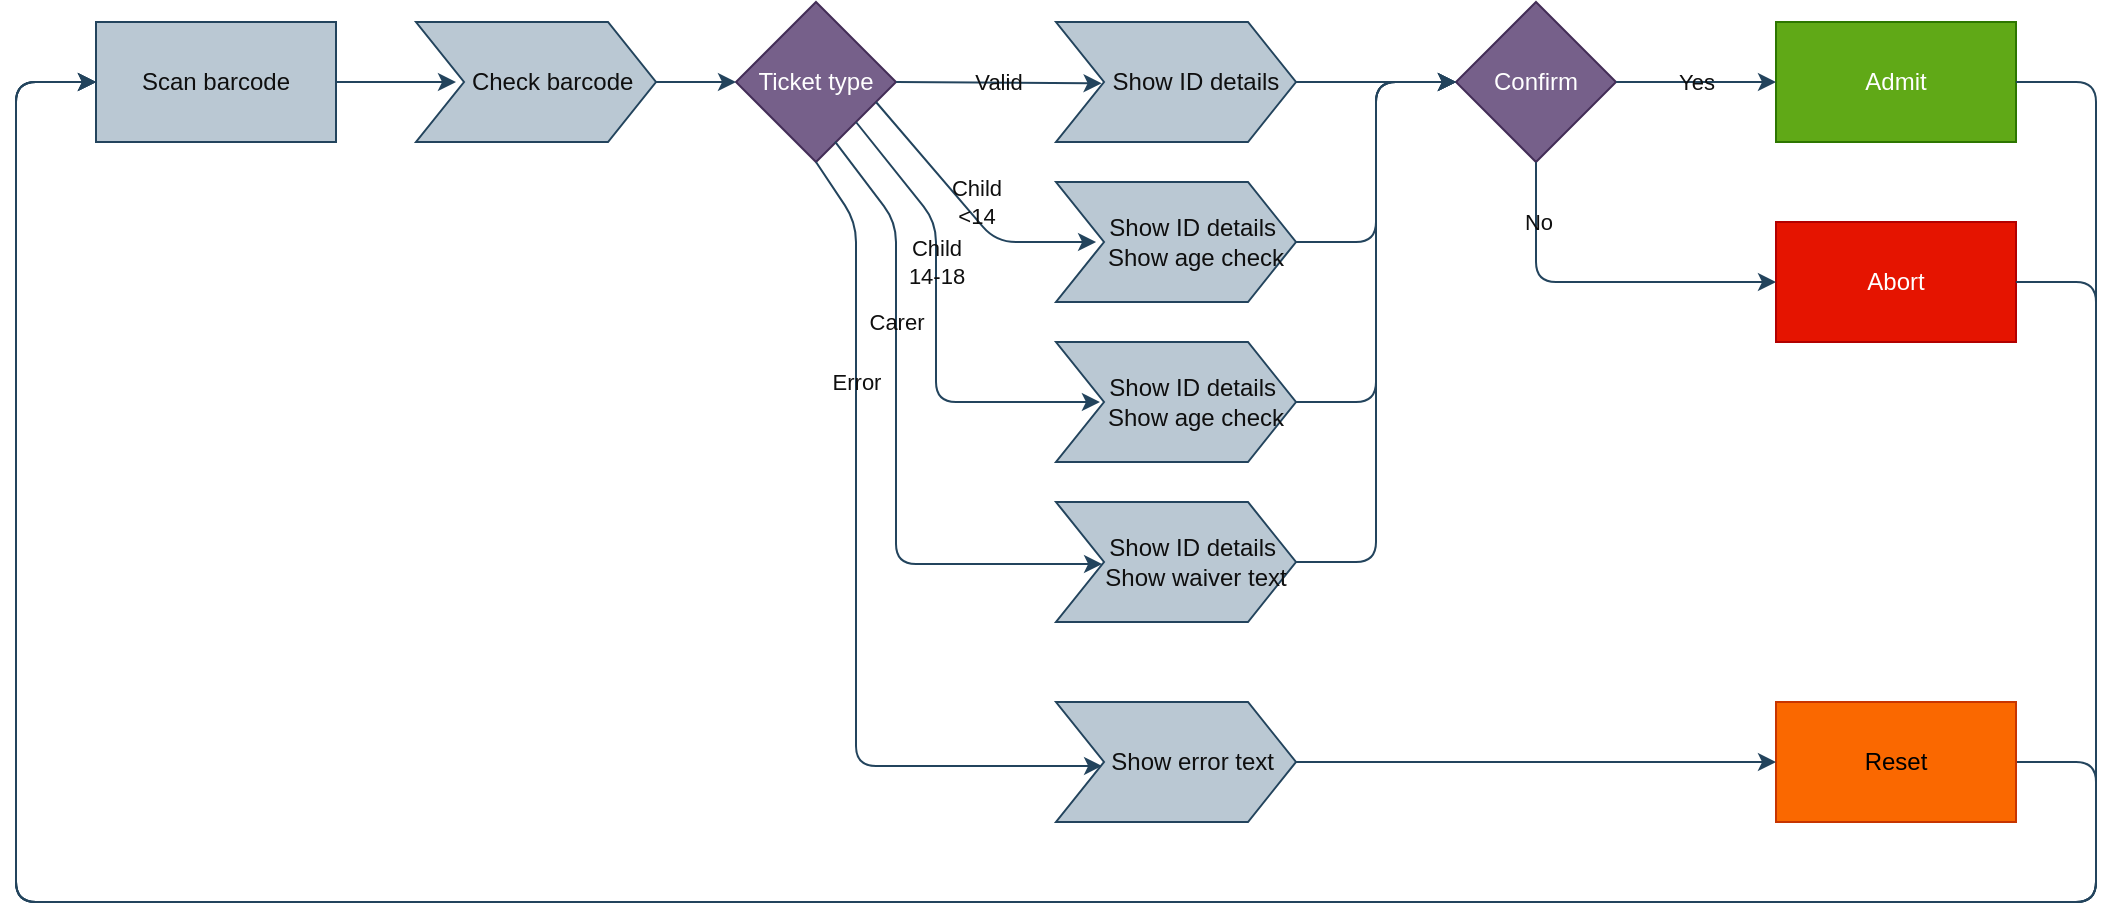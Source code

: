 <mxfile>
    <diagram id="e6a98krQddkadu6c_mlT" name="Page-1">
        <mxGraphModel dx="1189" dy="576" grid="1" gridSize="10" guides="1" tooltips="1" connect="1" arrows="0" fold="1" page="1" pageScale="1" pageWidth="827" pageHeight="1169" background="#ffffff" math="0" shadow="0">
            <root>
                <mxCell id="0"/>
                <mxCell id="1" parent="0"/>
                <mxCell id="2" value="Scan barcode" style="rounded=0;whiteSpace=wrap;html=1;fillColor=#bac8d3;strokeColor=#23445d;fontColor=#0F0F0F;labelBackgroundColor=none;" parent="1" vertex="1">
                    <mxGeometry x="120" y="40" width="120" height="60" as="geometry"/>
                </mxCell>
                <mxCell id="3" value="&amp;nbsp; &amp;nbsp; &amp;nbsp;Check barcode" style="shape=step;whiteSpace=wrap;html=1;backgroundOutline=1;fillColor=#bac8d3;strokeColor=#23445d;fontColor=#0F0F0F;labelBackgroundColor=none;" parent="1" vertex="1">
                    <mxGeometry x="280" y="40" width="120" height="60" as="geometry"/>
                </mxCell>
                <mxCell id="4" value="Ticket type" style="rhombus;whiteSpace=wrap;html=1;fillColor=#76608a;strokeColor=#432D57;fontColor=#ffffff;labelBackgroundColor=none;" parent="1" vertex="1">
                    <mxGeometry x="440" y="30" width="80" height="80" as="geometry"/>
                </mxCell>
                <mxCell id="5" value="&amp;nbsp; &amp;nbsp; &amp;nbsp; Show ID details" style="shape=step;whiteSpace=wrap;html=1;backgroundOutline=1;fillColor=#bac8d3;strokeColor=#23445d;fontColor=#0F0F0F;labelBackgroundColor=none;" parent="1" vertex="1">
                    <mxGeometry x="600" y="40" width="120" height="60" as="geometry"/>
                </mxCell>
                <mxCell id="6" value="Confirm" style="rhombus;whiteSpace=wrap;html=1;fillColor=#76608a;strokeColor=#432D57;fontColor=#ffffff;labelBackgroundColor=none;" parent="1" vertex="1">
                    <mxGeometry x="800" y="30" width="80" height="80" as="geometry"/>
                </mxCell>
                <mxCell id="7" value="Admit" style="rounded=0;whiteSpace=wrap;html=1;fillColor=#60a917;strokeColor=#2D7600;fontColor=#ffffff;labelBackgroundColor=none;" parent="1" vertex="1">
                    <mxGeometry x="960" y="40" width="120" height="60" as="geometry"/>
                </mxCell>
                <mxCell id="8" value="Yes" style="endArrow=classic;html=1;exitX=1;exitY=0.5;exitDx=0;exitDy=0;entryX=0;entryY=0.5;entryDx=0;entryDy=0;fillColor=#bac8d3;strokeColor=#23445d;fontColor=#0F0F0F;labelBackgroundColor=none;" parent="1" source="6" target="7" edge="1">
                    <mxGeometry width="50" height="50" relative="1" as="geometry">
                        <mxPoint x="639" y="120" as="sourcePoint"/>
                        <mxPoint x="689" y="70" as="targetPoint"/>
                    </mxGeometry>
                </mxCell>
                <mxCell id="9" value="Abort" style="rounded=0;whiteSpace=wrap;html=1;fillColor=#e51400;strokeColor=#B20000;fontColor=#ffffff;labelBackgroundColor=none;" parent="1" vertex="1">
                    <mxGeometry x="960" y="140" width="120" height="60" as="geometry"/>
                </mxCell>
                <mxCell id="10" value="No" style="endArrow=classic;html=1;entryX=0;entryY=0.5;entryDx=0;entryDy=0;exitX=0.5;exitY=1;exitDx=0;exitDy=0;fillColor=#bac8d3;strokeColor=#23445d;fontColor=#0F0F0F;labelBackgroundColor=none;" parent="1" source="6" target="9" edge="1">
                    <mxGeometry x="-0.667" y="1" width="50" height="50" relative="1" as="geometry">
                        <mxPoint x="509" y="160" as="sourcePoint"/>
                        <mxPoint x="649" y="130" as="targetPoint"/>
                        <Array as="points">
                            <mxPoint x="840" y="170"/>
                        </Array>
                        <mxPoint as="offset"/>
                    </mxGeometry>
                </mxCell>
                <mxCell id="11" value="" style="endArrow=classic;html=1;entryX=0;entryY=0.5;entryDx=0;entryDy=0;exitX=1;exitY=0.5;exitDx=0;exitDy=0;fillColor=#bac8d3;strokeColor=#23445d;fontColor=#0F0F0F;labelBackgroundColor=none;" parent="1" source="5" target="6" edge="1">
                    <mxGeometry width="50" height="50" relative="1" as="geometry">
                        <mxPoint x="429" y="210" as="sourcePoint"/>
                        <mxPoint x="479" y="160" as="targetPoint"/>
                    </mxGeometry>
                </mxCell>
                <mxCell id="13" value="" style="endArrow=classic;html=1;exitX=1;exitY=0.5;exitDx=0;exitDy=0;fillColor=#bac8d3;strokeColor=#23445d;fontColor=#0F0F0F;labelBackgroundColor=none;" parent="1" source="2" edge="1">
                    <mxGeometry width="50" height="50" relative="1" as="geometry">
                        <mxPoint x="319" y="230" as="sourcePoint"/>
                        <mxPoint x="300" y="70" as="targetPoint"/>
                    </mxGeometry>
                </mxCell>
                <mxCell id="14" value="" style="endArrow=classic;html=1;entryX=0;entryY=0.5;entryDx=0;entryDy=0;fillColor=#bac8d3;strokeColor=#23445d;fontColor=#0F0F0F;labelBackgroundColor=none;" parent="1" target="4" edge="1">
                    <mxGeometry width="50" height="50" relative="1" as="geometry">
                        <mxPoint x="400" y="70" as="sourcePoint"/>
                        <mxPoint x="379" y="190" as="targetPoint"/>
                    </mxGeometry>
                </mxCell>
                <mxCell id="17" value="Child&lt;br&gt;&amp;lt;14" style="endArrow=classic;html=1;entryX=0.167;entryY=0.5;entryDx=0;entryDy=0;entryPerimeter=0;fillColor=#bac8d3;strokeColor=#23445d;fontColor=#0F0F0F;labelBackgroundColor=none;" parent="1" target="24" edge="1">
                    <mxGeometry x="-0.026" y="6" width="50" height="50" relative="1" as="geometry">
                        <mxPoint x="510" y="80" as="sourcePoint"/>
                        <mxPoint x="389" y="330" as="targetPoint"/>
                        <Array as="points">
                            <mxPoint x="570" y="150"/>
                        </Array>
                        <mxPoint y="1" as="offset"/>
                    </mxGeometry>
                </mxCell>
                <mxCell id="18" value="Child&lt;br&gt;14-18" style="endArrow=classic;html=1;entryX=0.183;entryY=0.5;entryDx=0;entryDy=0;entryPerimeter=0;exitX=1;exitY=1;exitDx=0;exitDy=0;fillColor=#bac8d3;strokeColor=#23445d;fontColor=#0F0F0F;labelBackgroundColor=none;" parent="1" source="4" target="25" edge="1">
                    <mxGeometry x="-0.288" width="50" height="50" relative="1" as="geometry">
                        <mxPoint x="500" y="180" as="sourcePoint"/>
                        <mxPoint x="419" y="340" as="targetPoint"/>
                        <Array as="points">
                            <mxPoint x="540" y="140"/>
                            <mxPoint x="540" y="230"/>
                        </Array>
                        <mxPoint as="offset"/>
                    </mxGeometry>
                </mxCell>
                <mxCell id="19" value="Carer" style="endArrow=classic;html=1;entryX=0.192;entryY=0.517;entryDx=0;entryDy=0;entryPerimeter=0;exitX=0.619;exitY=0.873;exitDx=0;exitDy=0;exitPerimeter=0;fillColor=#bac8d3;strokeColor=#23445d;fontColor=#0F0F0F;labelBackgroundColor=none;" parent="1" source="4" target="26" edge="1">
                    <mxGeometry x="-0.381" width="50" height="50" relative="1" as="geometry">
                        <mxPoint x="470" y="140" as="sourcePoint"/>
                        <mxPoint x="429" y="360" as="targetPoint"/>
                        <Array as="points">
                            <mxPoint x="520" y="140"/>
                            <mxPoint x="520" y="311"/>
                        </Array>
                        <mxPoint as="offset"/>
                    </mxGeometry>
                </mxCell>
                <mxCell id="22" value="Error" style="endArrow=classic;html=1;entryX=0.192;entryY=0.533;entryDx=0;entryDy=0;entryPerimeter=0;exitX=0.5;exitY=1;exitDx=0;exitDy=0;fillColor=#bac8d3;strokeColor=#23445d;fontColor=#0F0F0F;labelBackgroundColor=none;" parent="1" source="4" target="27" edge="1">
                    <mxGeometry x="-0.462" width="50" height="50" relative="1" as="geometry">
                        <mxPoint x="370" y="140" as="sourcePoint"/>
                        <mxPoint x="340" y="400" as="targetPoint"/>
                        <Array as="points">
                            <mxPoint x="500" y="140"/>
                            <mxPoint x="500" y="412"/>
                        </Array>
                        <mxPoint as="offset"/>
                    </mxGeometry>
                </mxCell>
                <mxCell id="24" value="&amp;nbsp; &amp;nbsp; &amp;nbsp;Show ID details&lt;br&gt;&amp;nbsp; &amp;nbsp; &amp;nbsp; Show age check" style="shape=step;whiteSpace=wrap;html=1;backgroundOutline=1;fillColor=#bac8d3;strokeColor=#23445d;fontColor=#0F0F0F;labelBackgroundColor=none;" parent="1" vertex="1">
                    <mxGeometry x="600" y="120" width="120" height="60" as="geometry"/>
                </mxCell>
                <mxCell id="25" value="&amp;nbsp; &amp;nbsp; &amp;nbsp;Show ID details&lt;br&gt;&amp;nbsp; &amp;nbsp; &amp;nbsp; Show age check" style="shape=step;whiteSpace=wrap;html=1;backgroundOutline=1;fillColor=#bac8d3;strokeColor=#23445d;fontColor=#0F0F0F;labelBackgroundColor=none;" parent="1" vertex="1">
                    <mxGeometry x="600" y="200" width="120" height="60" as="geometry"/>
                </mxCell>
                <mxCell id="26" value="&amp;nbsp; &amp;nbsp; &amp;nbsp;Show ID details&lt;br&gt;&amp;nbsp; &amp;nbsp; &amp;nbsp; Show waiver text" style="shape=step;whiteSpace=wrap;html=1;backgroundOutline=1;fillColor=#bac8d3;strokeColor=#23445d;fontColor=#0F0F0F;labelBackgroundColor=none;" parent="1" vertex="1">
                    <mxGeometry x="600" y="280" width="120" height="60" as="geometry"/>
                </mxCell>
                <mxCell id="27" value="&amp;nbsp; &amp;nbsp; &amp;nbsp;Show error text" style="shape=step;whiteSpace=wrap;html=1;backgroundOutline=1;fillColor=#bac8d3;strokeColor=#23445d;fontColor=#0F0F0F;labelBackgroundColor=none;" parent="1" vertex="1">
                    <mxGeometry x="600" y="380" width="120" height="60" as="geometry"/>
                </mxCell>
                <mxCell id="29" value="" style="endArrow=classic;html=1;exitX=1;exitY=0.5;exitDx=0;exitDy=0;entryX=0;entryY=0.5;entryDx=0;entryDy=0;fillColor=#bac8d3;strokeColor=#23445d;fontColor=#0F0F0F;labelBackgroundColor=none;" parent="1" source="25" edge="1" target="6">
                    <mxGeometry width="50" height="50" relative="1" as="geometry">
                        <mxPoint x="459" y="170" as="sourcePoint"/>
                        <mxPoint x="900" y="140" as="targetPoint"/>
                        <Array as="points">
                            <mxPoint x="760" y="230"/>
                            <mxPoint x="760" y="70"/>
                        </Array>
                    </mxGeometry>
                </mxCell>
                <mxCell id="30" value="" style="endArrow=classic;html=1;exitX=1;exitY=0.5;exitDx=0;exitDy=0;fillColor=#bac8d3;strokeColor=#23445d;fontColor=#0F0F0F;labelBackgroundColor=none;" parent="1" source="26" edge="1">
                    <mxGeometry width="50" height="50" relative="1" as="geometry">
                        <mxPoint x="470" y="370" as="sourcePoint"/>
                        <mxPoint x="800" y="70" as="targetPoint"/>
                        <Array as="points">
                            <mxPoint x="760" y="310"/>
                            <mxPoint x="760" y="70"/>
                        </Array>
                    </mxGeometry>
                </mxCell>
                <mxCell id="31" value="" style="endArrow=classic;html=1;exitX=1;exitY=0.5;exitDx=0;exitDy=0;entryX=0;entryY=0.5;entryDx=0;entryDy=0;fillColor=#bac8d3;strokeColor=#23445d;fontColor=#0F0F0F;labelBackgroundColor=none;" parent="1" source="37" edge="1" target="2">
                    <mxGeometry width="50" height="50" relative="1" as="geometry">
                        <mxPoint x="600" y="330" as="sourcePoint"/>
                        <mxPoint x="80" y="50" as="targetPoint"/>
                        <Array as="points">
                            <mxPoint x="1120" y="410"/>
                            <mxPoint x="1120" y="480"/>
                            <mxPoint x="80" y="480"/>
                            <mxPoint x="80" y="70"/>
                        </Array>
                    </mxGeometry>
                </mxCell>
                <mxCell id="32" value="Valid" style="endArrow=classic;html=1;exitX=1;exitY=0.5;exitDx=0;exitDy=0;entryX=0.19;entryY=0.511;entryDx=0;entryDy=0;entryPerimeter=0;fillColor=#bac8d3;strokeColor=#23445d;fontColor=#0F0F0F;labelBackgroundColor=none;" edge="1" parent="1" source="4" target="5">
                    <mxGeometry width="50" height="50" relative="1" as="geometry">
                        <mxPoint x="540" y="100" as="sourcePoint"/>
                        <mxPoint x="590" y="50" as="targetPoint"/>
                    </mxGeometry>
                </mxCell>
                <mxCell id="33" value="" style="endArrow=classic;html=1;exitX=1;exitY=0.5;exitDx=0;exitDy=0;entryX=0;entryY=0.5;entryDx=0;entryDy=0;fillColor=#bac8d3;strokeColor=#23445d;fontColor=#0F0F0F;labelBackgroundColor=none;" edge="1" parent="1" source="24" target="6">
                    <mxGeometry width="50" height="50" relative="1" as="geometry">
                        <mxPoint x="730" y="240" as="sourcePoint"/>
                        <mxPoint x="810" y="80" as="targetPoint"/>
                        <Array as="points">
                            <mxPoint x="760" y="150"/>
                            <mxPoint x="760" y="70"/>
                        </Array>
                    </mxGeometry>
                </mxCell>
                <mxCell id="35" value="" style="endArrow=classic;html=1;exitX=1;exitY=0.5;exitDx=0;exitDy=0;entryX=0;entryY=0.5;entryDx=0;entryDy=0;fillColor=#bac8d3;strokeColor=#23445d;fontColor=#0F0F0F;labelBackgroundColor=none;" edge="1" parent="1" source="7" target="2">
                    <mxGeometry width="50" height="50" relative="1" as="geometry">
                        <mxPoint x="1100" y="110" as="sourcePoint"/>
                        <mxPoint x="120" y="280" as="targetPoint"/>
                        <Array as="points">
                            <mxPoint x="1120" y="70"/>
                            <mxPoint x="1120" y="480"/>
                            <mxPoint x="80" y="480"/>
                            <mxPoint x="80" y="70"/>
                        </Array>
                    </mxGeometry>
                </mxCell>
                <mxCell id="36" value="" style="endArrow=classic;html=1;exitX=1;exitY=0.5;exitDx=0;exitDy=0;entryX=0;entryY=0.5;entryDx=0;entryDy=0;fillColor=#bac8d3;strokeColor=#23445d;fontColor=#0F0F0F;labelBackgroundColor=none;" edge="1" parent="1" source="9" target="2">
                    <mxGeometry width="50" height="50" relative="1" as="geometry">
                        <mxPoint x="1090" y="80" as="sourcePoint"/>
                        <mxPoint x="100" y="50" as="targetPoint"/>
                        <Array as="points">
                            <mxPoint x="1120" y="170"/>
                            <mxPoint x="1120" y="480"/>
                            <mxPoint x="80" y="480"/>
                            <mxPoint x="80" y="70"/>
                        </Array>
                    </mxGeometry>
                </mxCell>
                <mxCell id="37" value="Reset" style="rounded=0;whiteSpace=wrap;html=1;fillColor=#fa6800;strokeColor=#C73500;fontColor=#000000;labelBackgroundColor=none;" vertex="1" parent="1">
                    <mxGeometry x="960" y="380" width="120" height="60" as="geometry"/>
                </mxCell>
                <mxCell id="38" value="" style="endArrow=classic;html=1;exitX=1;exitY=0.5;exitDx=0;exitDy=0;entryX=0;entryY=0.5;entryDx=0;entryDy=0;fillColor=#bac8d3;strokeColor=#23445d;fontColor=#0F0F0F;labelBackgroundColor=none;" edge="1" parent="1" source="27" target="37">
                    <mxGeometry width="50" height="50" relative="1" as="geometry">
                        <mxPoint x="730" y="480" as="sourcePoint"/>
                        <mxPoint x="780" y="430" as="targetPoint"/>
                    </mxGeometry>
                </mxCell>
            </root>
        </mxGraphModel>
    </diagram>
</mxfile>

